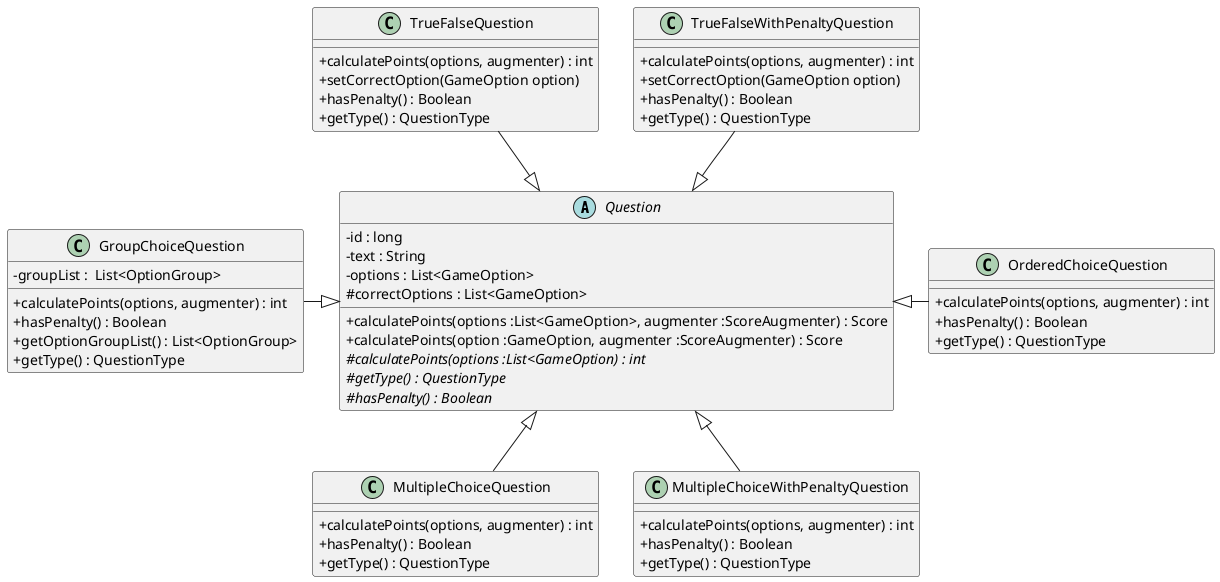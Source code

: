 @startuml DiagramaUML-DetallePreguntas-TP2

skinparam classAttributeIconSize 0

abstract Question{
    - id : long
    - text : String
    - options : List<GameOption>
    # correctOptions : List<GameOption>
    + calculatePoints(options :List<GameOption>, augmenter :ScoreAugmenter) : Score
    + calculatePoints(option :GameOption, augmenter :ScoreAugmenter) : Score
    # {abstract}calculatePoints(options :List<GameOption) : int
    # {abstract}getType() : QuestionType
    # {abstract}hasPenalty() : Boolean
}

class TrueFalseQuestion{
    + calculatePoints(options, augmenter) : int
    + setCorrectOption(GameOption option)
    + hasPenalty() : Boolean
    + getType() : QuestionType
}

class TrueFalseWithPenaltyQuestion{
    + calculatePoints(options, augmenter) : int
    + setCorrectOption(GameOption option)
    + hasPenalty() : Boolean
    + getType() : QuestionType
}

class OrderedChoiceQuestion{
    + calculatePoints(options, augmenter) : int
    + hasPenalty() : Boolean
    + getType() : QuestionType
}

class MultipleChoiceQuestion{
    + calculatePoints(options, augmenter) : int
    + hasPenalty() : Boolean
    + getType() : QuestionType
}

class MultipleChoiceWithPenaltyQuestion{
    + calculatePoints(options, augmenter) : int
    + hasPenalty() : Boolean
    + getType() : QuestionType
}

class GroupChoiceQuestion{
    + calculatePoints(options, augmenter) : int
    - groupList :  List<OptionGroup>
    + hasPenalty() : Boolean
    + getOptionGroupList() : List<OptionGroup> 
    + getType() : QuestionType
}


TrueFalseQuestion --|> Question
TrueFalseWithPenaltyQuestion --|> Question

OrderedChoiceQuestion --left|> Question

MultipleChoiceQuestion --up|> Question
MultipleChoiceWithPenaltyQuestion --up|> Question

GroupChoiceQuestion --right|> Question

@enduml